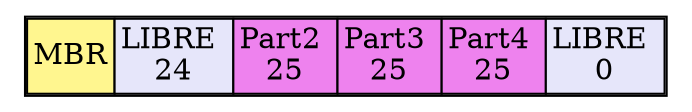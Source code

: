 digraph G {
node[shape=none]
start[label=<<table CELLSPACING="0"><tr><td bgcolor="khaki1" rowspan="2">MBR</td><td bgcolor="lavender" rowspan="2">LIBRE <br/>24</td><td bgcolor="violet" rowspan="2">Part2 <br/>25</td><td bgcolor="violet" rowspan="2">Part3 <br/>25</td><td bgcolor="violet" rowspan="2">Part4 <br/>25</td><td bgcolor="lavender" rowspan="2">LIBRE <br/>0</td></tr>
</table>>];
}